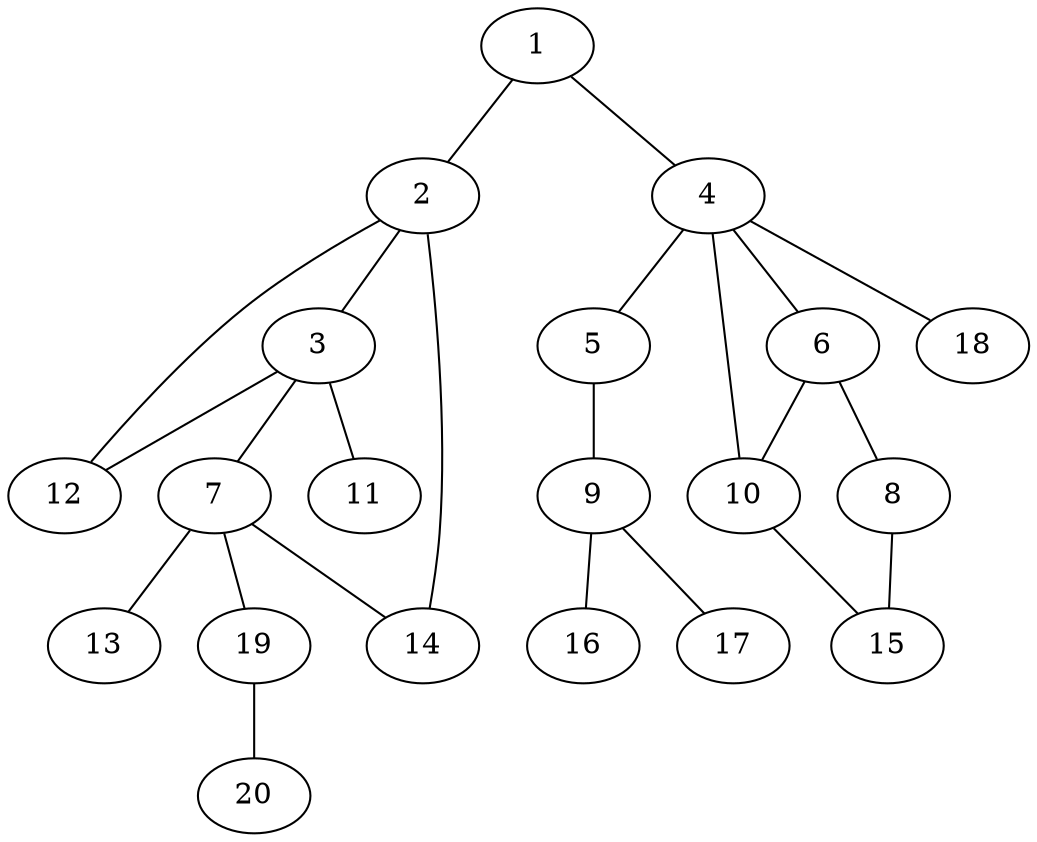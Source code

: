 graph graphname {1--2
1--4
2--3
2--12
2--14
3--7
3--11
3--12
4--5
4--6
4--10
4--18
5--9
6--8
6--10
7--13
7--14
7--19
8--15
9--16
9--17
10--15
19--20
}